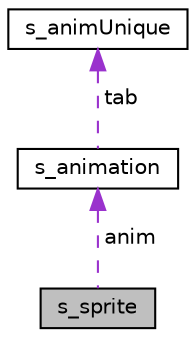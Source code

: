 digraph "s_sprite"
{
  edge [fontname="Helvetica",fontsize="10",labelfontname="Helvetica",labelfontsize="10"];
  node [fontname="Helvetica",fontsize="10",shape=record];
  Node1 [label="s_sprite",height=0.2,width=0.4,color="black", fillcolor="grey75", style="filled", fontcolor="black"];
  Node2 -> Node1 [dir="back",color="darkorchid3",fontsize="10",style="dashed",label=" anim" ,fontname="Helvetica"];
  Node2 [label="s_animation",height=0.2,width=0.4,color="black", fillcolor="white", style="filled",URL="$structs__animation.html",tooltip="Structure permettant de contenir les informations necessaire pour gerer les animations. "];
  Node3 -> Node2 [dir="back",color="darkorchid3",fontsize="10",style="dashed",label=" tab" ,fontname="Helvetica"];
  Node3 [label="s_animUnique",height=0.2,width=0.4,color="black", fillcolor="white", style="filled",URL="$structs__animUnique.html",tooltip="Structure permettant de gerer chaque partie d&#39;animation. "];
}
